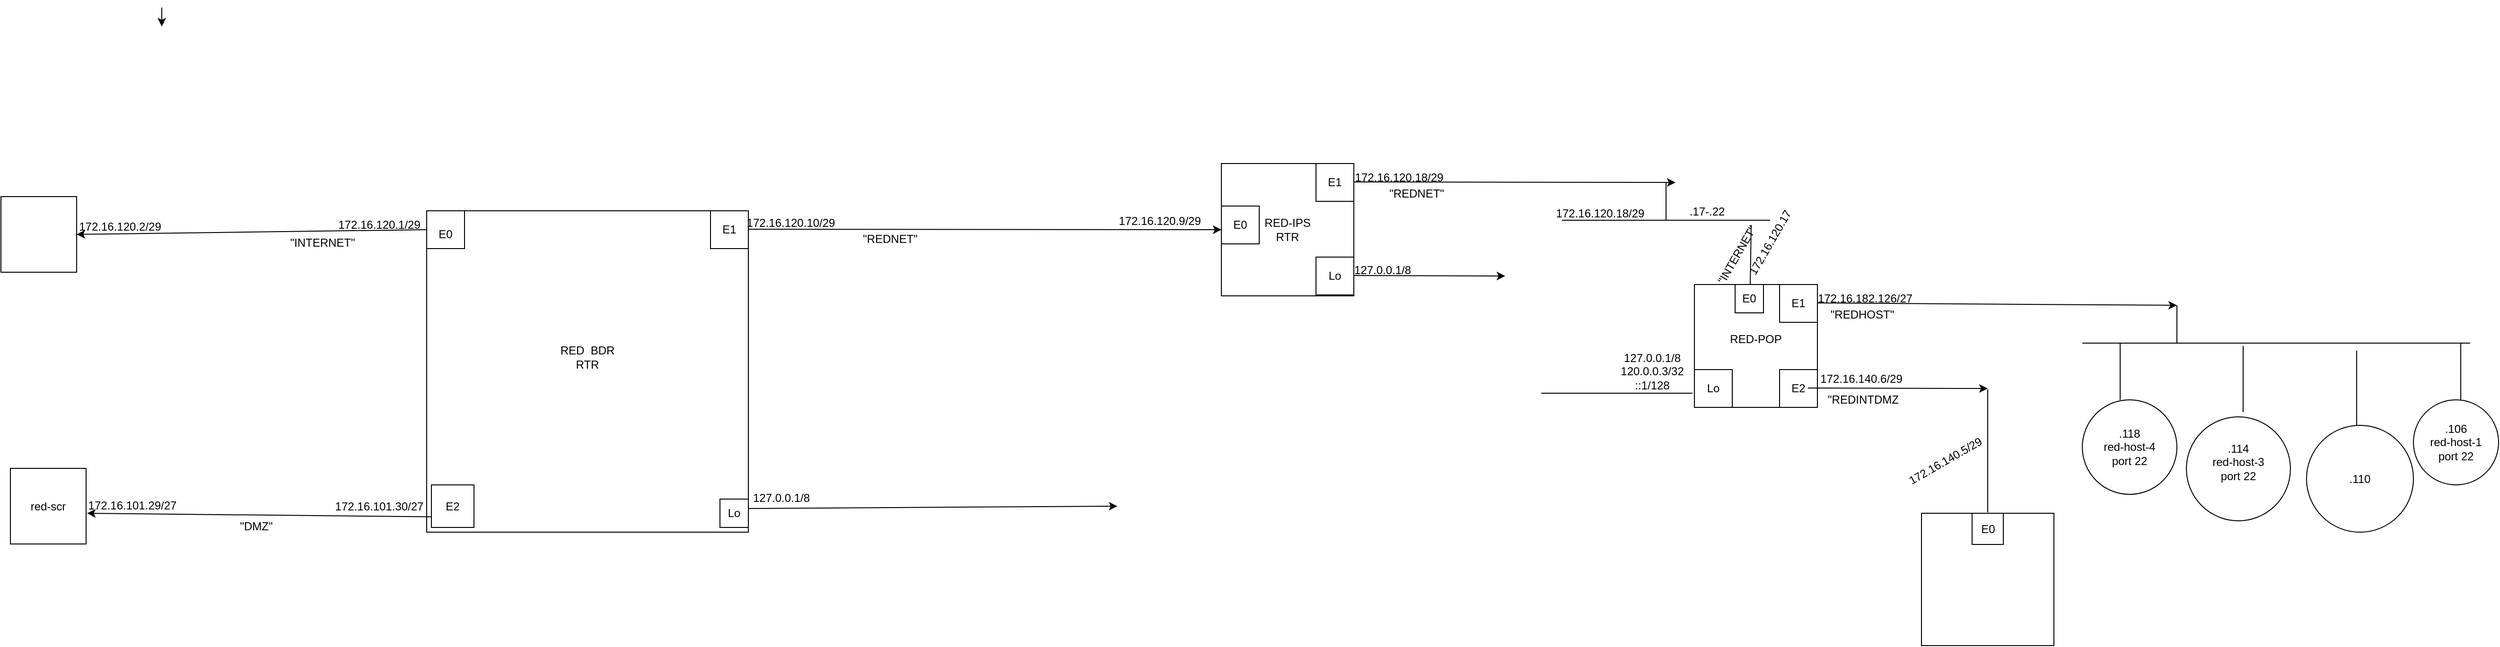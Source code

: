 <mxfile version="28.1.0">
  <diagram name="Page-1" id="KPAO7Qxrtv17MIFzy-_k">
    <mxGraphModel dx="2276" dy="763" grid="1" gridSize="10" guides="1" tooltips="1" connect="1" arrows="1" fold="1" page="1" pageScale="1" pageWidth="850" pageHeight="1100" background="none" math="0" shadow="0">
      <root>
        <mxCell id="0" />
        <mxCell id="1" parent="0" />
        <mxCell id="sWOYXhxfxUxqEofPekvH-3" style="edgeStyle=orthogonalEdgeStyle;rounded=0;orthogonalLoop=1;jettySize=auto;html=1;" parent="1" edge="1">
          <mxGeometry relative="1" as="geometry">
            <mxPoint x="80" y="165" as="sourcePoint" />
            <mxPoint x="80" y="185" as="targetPoint" />
          </mxGeometry>
        </mxCell>
        <mxCell id="sWOYXhxfxUxqEofPekvH-11" value="" style="whiteSpace=wrap;html=1;aspect=fixed;" parent="1" vertex="1">
          <mxGeometry x="360" y="380" width="340" height="340" as="geometry" />
        </mxCell>
        <mxCell id="sWOYXhxfxUxqEofPekvH-14" value="RED&amp;nbsp; BDR RTR" style="text;html=1;align=center;verticalAlign=middle;whiteSpace=wrap;rounded=0;" parent="1" vertex="1">
          <mxGeometry x="500" y="520" width="60" height="30" as="geometry" />
        </mxCell>
        <mxCell id="sWOYXhxfxUxqEofPekvH-15" value="" style="whiteSpace=wrap;html=1;aspect=fixed;" parent="1" vertex="1">
          <mxGeometry x="360" y="380" width="40" height="40" as="geometry" />
        </mxCell>
        <mxCell id="sWOYXhxfxUxqEofPekvH-16" value="E0" style="text;html=1;align=center;verticalAlign=middle;whiteSpace=wrap;rounded=0;" parent="1" vertex="1">
          <mxGeometry x="350" y="390" width="60" height="30" as="geometry" />
        </mxCell>
        <mxCell id="sWOYXhxfxUxqEofPekvH-19" value="E2" style="whiteSpace=wrap;html=1;aspect=fixed;" parent="1" vertex="1">
          <mxGeometry x="365" y="670" width="45" height="45" as="geometry" />
        </mxCell>
        <mxCell id="sWOYXhxfxUxqEofPekvH-20" value="Lo" style="whiteSpace=wrap;html=1;aspect=fixed;" parent="1" vertex="1">
          <mxGeometry x="670" y="685" width="30" height="30" as="geometry" />
        </mxCell>
        <mxCell id="sWOYXhxfxUxqEofPekvH-22" value="" style="endArrow=classic;html=1;rounded=0;entryX=1;entryY=0.5;entryDx=0;entryDy=0;" parent="1" target="sWOYXhxfxUxqEofPekvH-32" edge="1">
          <mxGeometry width="50" height="50" relative="1" as="geometry">
            <mxPoint x="360" y="400" as="sourcePoint" />
            <mxPoint x="200" y="400" as="targetPoint" />
          </mxGeometry>
        </mxCell>
        <mxCell id="sWOYXhxfxUxqEofPekvH-26" value="E1" style="rounded=0;whiteSpace=wrap;html=1;" parent="1" vertex="1">
          <mxGeometry x="660" y="380" width="40" height="40" as="geometry" />
        </mxCell>
        <mxCell id="sWOYXhxfxUxqEofPekvH-27" value="" style="endArrow=classic;html=1;rounded=0;exitX=0;exitY=0.75;exitDx=0;exitDy=0;entryX=1.013;entryY=0.594;entryDx=0;entryDy=0;entryPerimeter=0;" parent="1" source="sWOYXhxfxUxqEofPekvH-19" target="sWOYXhxfxUxqEofPekvH-33" edge="1">
          <mxGeometry width="50" height="50" relative="1" as="geometry">
            <mxPoint x="350" y="700" as="sourcePoint" />
            <mxPoint x="120" y="700" as="targetPoint" />
          </mxGeometry>
        </mxCell>
        <mxCell id="sWOYXhxfxUxqEofPekvH-28" value="" style="endArrow=classic;html=1;rounded=0;entryX=0;entryY=0.5;entryDx=0;entryDy=0;" parent="1" edge="1">
          <mxGeometry width="50" height="50" relative="1" as="geometry">
            <mxPoint x="700" y="695" as="sourcePoint" />
            <mxPoint x="1090" y="692.5" as="targetPoint" />
          </mxGeometry>
        </mxCell>
        <mxCell id="sWOYXhxfxUxqEofPekvH-29" value="" style="endArrow=classic;html=1;rounded=0;entryX=0;entryY=0.5;entryDx=0;entryDy=0;" parent="1" target="sWOYXhxfxUxqEofPekvH-30" edge="1">
          <mxGeometry width="50" height="50" relative="1" as="geometry">
            <mxPoint x="700" y="399.5" as="sourcePoint" />
            <mxPoint x="900" y="400" as="targetPoint" />
          </mxGeometry>
        </mxCell>
        <mxCell id="sWOYXhxfxUxqEofPekvH-30" value="RED-IPS&lt;div&gt;RTR&lt;/div&gt;" style="whiteSpace=wrap;html=1;aspect=fixed;" parent="1" vertex="1">
          <mxGeometry x="1200" y="330" width="140" height="140" as="geometry" />
        </mxCell>
        <mxCell id="sWOYXhxfxUxqEofPekvH-32" value="" style="whiteSpace=wrap;html=1;aspect=fixed;" parent="1" vertex="1">
          <mxGeometry x="-90" y="365" width="80" height="80" as="geometry" />
        </mxCell>
        <mxCell id="sWOYXhxfxUxqEofPekvH-33" value="red-scr" style="whiteSpace=wrap;html=1;aspect=fixed;" parent="1" vertex="1">
          <mxGeometry x="-80" y="652.5" width="80" height="80" as="geometry" />
        </mxCell>
        <mxCell id="sWOYXhxfxUxqEofPekvH-34" value="172.16.120.1/29" style="text;html=1;align=center;verticalAlign=middle;whiteSpace=wrap;rounded=0;" parent="1" vertex="1">
          <mxGeometry x="280" y="380" width="60" height="30" as="geometry" />
        </mxCell>
        <mxCell id="sWOYXhxfxUxqEofPekvH-35" value="&quot;INTERNET&quot;" style="text;html=1;align=center;verticalAlign=middle;whiteSpace=wrap;rounded=0;" parent="1" vertex="1">
          <mxGeometry x="220" y="399" width="60" height="30" as="geometry" />
        </mxCell>
        <mxCell id="sWOYXhxfxUxqEofPekvH-36" value="172.16.120.2/29" style="text;html=1;align=center;verticalAlign=middle;whiteSpace=wrap;rounded=0;" parent="1" vertex="1">
          <mxGeometry x="6" y="382" width="60" height="30" as="geometry" />
        </mxCell>
        <mxCell id="sWOYXhxfxUxqEofPekvH-37" value="172.16.120.10/29" style="text;html=1;align=center;verticalAlign=middle;whiteSpace=wrap;rounded=0;" parent="1" vertex="1">
          <mxGeometry x="715" y="378" width="60" height="30" as="geometry" />
        </mxCell>
        <mxCell id="sWOYXhxfxUxqEofPekvH-41" value="172.16.120.9/29" style="text;html=1;align=center;verticalAlign=middle;whiteSpace=wrap;rounded=0;" parent="1" vertex="1">
          <mxGeometry x="1105" y="376" width="60" height="30" as="geometry" />
        </mxCell>
        <mxCell id="sWOYXhxfxUxqEofPekvH-42" value="&quot;REDNET&quot;" style="text;html=1;align=center;verticalAlign=middle;whiteSpace=wrap;rounded=0;" parent="1" vertex="1">
          <mxGeometry x="820" y="395" width="60" height="30" as="geometry" />
        </mxCell>
        <mxCell id="sWOYXhxfxUxqEofPekvH-43" value="&quot;DMZ&quot;" style="text;html=1;align=center;verticalAlign=middle;whiteSpace=wrap;rounded=0;" parent="1" vertex="1">
          <mxGeometry x="150" y="699" width="60" height="30" as="geometry" />
        </mxCell>
        <mxCell id="sWOYXhxfxUxqEofPekvH-44" value="172.16.101.30/27" style="text;html=1;align=center;verticalAlign=middle;whiteSpace=wrap;rounded=0;" parent="1" vertex="1">
          <mxGeometry x="280" y="678" width="60" height="30" as="geometry" />
        </mxCell>
        <mxCell id="sWOYXhxfxUxqEofPekvH-45" value="172.16.101.29/27" style="text;html=1;align=center;verticalAlign=middle;whiteSpace=wrap;rounded=0;" parent="1" vertex="1">
          <mxGeometry x="19" y="677" width="60" height="30" as="geometry" />
        </mxCell>
        <mxCell id="sWOYXhxfxUxqEofPekvH-47" value="127.0.0.1/8" style="text;html=1;align=center;verticalAlign=middle;whiteSpace=wrap;rounded=0;" parent="1" vertex="1">
          <mxGeometry x="705" y="669" width="60" height="30" as="geometry" />
        </mxCell>
        <mxCell id="sWOYXhxfxUxqEofPekvH-49" value="E0" style="whiteSpace=wrap;html=1;aspect=fixed;" parent="1" vertex="1">
          <mxGeometry x="1200" y="375" width="40" height="40" as="geometry" />
        </mxCell>
        <mxCell id="sWOYXhxfxUxqEofPekvH-50" value="E1" style="whiteSpace=wrap;html=1;aspect=fixed;" parent="1" vertex="1">
          <mxGeometry x="1300" y="330" width="40" height="40" as="geometry" />
        </mxCell>
        <mxCell id="sWOYXhxfxUxqEofPekvH-52" value="Lo" style="whiteSpace=wrap;html=1;aspect=fixed;" parent="1" vertex="1">
          <mxGeometry x="1300" y="429" width="40" height="40" as="geometry" />
        </mxCell>
        <mxCell id="sWOYXhxfxUxqEofPekvH-53" value="" style="endArrow=classic;html=1;rounded=0;" parent="1" edge="1">
          <mxGeometry width="50" height="50" relative="1" as="geometry">
            <mxPoint x="1340" y="448.5" as="sourcePoint" />
            <mxPoint x="1500" y="449" as="targetPoint" />
          </mxGeometry>
        </mxCell>
        <mxCell id="sWOYXhxfxUxqEofPekvH-54" value="" style="endArrow=classic;html=1;rounded=0;" parent="1" edge="1">
          <mxGeometry width="50" height="50" relative="1" as="geometry">
            <mxPoint x="1340" y="349.5" as="sourcePoint" />
            <mxPoint x="1680" y="350" as="targetPoint" />
          </mxGeometry>
        </mxCell>
        <mxCell id="sWOYXhxfxUxqEofPekvH-55" value="172.16.120.18/29" style="text;html=1;align=center;verticalAlign=middle;whiteSpace=wrap;rounded=0;" parent="1" vertex="1">
          <mxGeometry x="1358" y="330" width="60" height="30" as="geometry" />
        </mxCell>
        <mxCell id="sWOYXhxfxUxqEofPekvH-56" value="127.0.0.1/8" style="text;html=1;align=center;verticalAlign=middle;resizable=0;points=[];autosize=1;strokeColor=none;fillColor=none;" parent="1" vertex="1">
          <mxGeometry x="1330" y="428" width="80" height="30" as="geometry" />
        </mxCell>
        <mxCell id="sWOYXhxfxUxqEofPekvH-57" value="&quot;REDNET&quot;" style="text;html=1;align=center;verticalAlign=middle;resizable=0;points=[];autosize=1;strokeColor=none;fillColor=none;" parent="1" vertex="1">
          <mxGeometry x="1366" y="347" width="80" height="30" as="geometry" />
        </mxCell>
        <mxCell id="sWOYXhxfxUxqEofPekvH-60" value="" style="endArrow=none;html=1;rounded=0;" parent="1" edge="1">
          <mxGeometry width="50" height="50" relative="1" as="geometry">
            <mxPoint x="1670" y="390" as="sourcePoint" />
            <mxPoint x="1670" y="350" as="targetPoint" />
          </mxGeometry>
        </mxCell>
        <mxCell id="sWOYXhxfxUxqEofPekvH-62" value="" style="endArrow=none;html=1;rounded=0;" parent="1" edge="1">
          <mxGeometry width="50" height="50" relative="1" as="geometry">
            <mxPoint x="1560" y="390" as="sourcePoint" />
            <mxPoint x="1780" y="390" as="targetPoint" />
          </mxGeometry>
        </mxCell>
        <mxCell id="sWOYXhxfxUxqEofPekvH-63" value=".17-.22" style="text;html=1;align=center;verticalAlign=middle;resizable=0;points=[];autosize=1;strokeColor=none;fillColor=none;" parent="1" vertex="1">
          <mxGeometry x="1683" y="366" width="60" height="30" as="geometry" />
        </mxCell>
        <mxCell id="sWOYXhxfxUxqEofPekvH-64" value="172.16.120.18/29" style="text;html=1;align=center;verticalAlign=middle;resizable=0;points=[];autosize=1;strokeColor=none;fillColor=none;" parent="1" vertex="1">
          <mxGeometry x="1540" y="368" width="120" height="30" as="geometry" />
        </mxCell>
        <mxCell id="sWOYXhxfxUxqEofPekvH-65" value="" style="endArrow=none;html=1;rounded=0;exitX=0.454;exitY=0;exitDx=0;exitDy=0;exitPerimeter=0;" parent="1" source="sWOYXhxfxUxqEofPekvH-67" edge="1">
          <mxGeometry width="50" height="50" relative="1" as="geometry">
            <mxPoint x="1760" y="425" as="sourcePoint" />
            <mxPoint x="1760" y="395" as="targetPoint" />
          </mxGeometry>
        </mxCell>
        <mxCell id="sWOYXhxfxUxqEofPekvH-67" value="RED-POP&lt;div&gt;&lt;br&gt;&lt;/div&gt;" style="whiteSpace=wrap;html=1;aspect=fixed;" parent="1" vertex="1">
          <mxGeometry x="1700" y="458" width="130" height="130" as="geometry" />
        </mxCell>
        <mxCell id="sWOYXhxfxUxqEofPekvH-68" value="E0" style="whiteSpace=wrap;html=1;aspect=fixed;" parent="1" vertex="1">
          <mxGeometry x="1743" y="458" width="30" height="30" as="geometry" />
        </mxCell>
        <mxCell id="sWOYXhxfxUxqEofPekvH-69" value="172.16.120.17" style="text;html=1;align=center;verticalAlign=middle;resizable=0;points=[];autosize=1;strokeColor=none;fillColor=none;rotation=-60;" parent="1" vertex="1">
          <mxGeometry x="1730" y="399" width="100" height="30" as="geometry" />
        </mxCell>
        <mxCell id="sWOYXhxfxUxqEofPekvH-70" value="E2" style="whiteSpace=wrap;html=1;aspect=fixed;" parent="1" vertex="1">
          <mxGeometry x="1790" y="548" width="40" height="40" as="geometry" />
        </mxCell>
        <mxCell id="sWOYXhxfxUxqEofPekvH-71" value="E1" style="whiteSpace=wrap;html=1;aspect=fixed;" parent="1" vertex="1">
          <mxGeometry x="1790" y="458" width="40" height="40" as="geometry" />
        </mxCell>
        <mxCell id="sWOYXhxfxUxqEofPekvH-72" value="" style="endArrow=classic;html=1;rounded=0;" parent="1" edge="1">
          <mxGeometry width="50" height="50" relative="1" as="geometry">
            <mxPoint x="1830" y="477.5" as="sourcePoint" />
            <mxPoint x="2210" y="480" as="targetPoint" />
          </mxGeometry>
        </mxCell>
        <mxCell id="sWOYXhxfxUxqEofPekvH-73" value="&quot;INTERNET&quot;" style="text;html=1;align=center;verticalAlign=middle;resizable=0;points=[];autosize=1;strokeColor=none;fillColor=none;rotation=-60;" parent="1" vertex="1">
          <mxGeometry x="1700" y="412" width="90" height="30" as="geometry" />
        </mxCell>
        <mxCell id="sWOYXhxfxUxqEofPekvH-76" value="" style="endArrow=classic;html=1;rounded=0;" parent="1" edge="1">
          <mxGeometry width="50" height="50" relative="1" as="geometry">
            <mxPoint x="1820" y="567.5" as="sourcePoint" />
            <mxPoint x="2010" y="568" as="targetPoint" />
          </mxGeometry>
        </mxCell>
        <mxCell id="sWOYXhxfxUxqEofPekvH-77" value="172.16.182.126/27" style="text;html=1;align=center;verticalAlign=middle;resizable=0;points=[];autosize=1;strokeColor=none;fillColor=none;" parent="1" vertex="1">
          <mxGeometry x="1820" y="458" width="120" height="30" as="geometry" />
        </mxCell>
        <mxCell id="sWOYXhxfxUxqEofPekvH-78" value="&quot;REDHOST&quot;" style="text;html=1;align=center;verticalAlign=middle;resizable=0;points=[];autosize=1;strokeColor=none;fillColor=none;" parent="1" vertex="1">
          <mxGeometry x="1832" y="475" width="90" height="30" as="geometry" />
        </mxCell>
        <mxCell id="sWOYXhxfxUxqEofPekvH-79" value="172.16.140.6/29" style="text;html=1;align=center;verticalAlign=middle;resizable=0;points=[];autosize=1;strokeColor=none;fillColor=none;" parent="1" vertex="1">
          <mxGeometry x="1821" y="543" width="110" height="30" as="geometry" />
        </mxCell>
        <mxCell id="sWOYXhxfxUxqEofPekvH-81" value="&quot;REDINTDMZ" style="text;html=1;align=center;verticalAlign=middle;resizable=0;points=[];autosize=1;strokeColor=none;fillColor=none;" parent="1" vertex="1">
          <mxGeometry x="1828" y="565" width="100" height="30" as="geometry" />
        </mxCell>
        <mxCell id="sWOYXhxfxUxqEofPekvH-82" value="Lo" style="whiteSpace=wrap;html=1;aspect=fixed;" parent="1" vertex="1">
          <mxGeometry x="1700" y="548" width="40" height="40" as="geometry" />
        </mxCell>
        <mxCell id="sWOYXhxfxUxqEofPekvH-83" value="" style="endArrow=none;html=1;rounded=0;" parent="1" edge="1">
          <mxGeometry width="50" height="50" relative="1" as="geometry">
            <mxPoint x="1538" y="573" as="sourcePoint" />
            <mxPoint x="1698" y="573" as="targetPoint" />
          </mxGeometry>
        </mxCell>
        <mxCell id="sWOYXhxfxUxqEofPekvH-86" value="127.0.0.1/8&lt;div&gt;120.0.0.3/32&lt;/div&gt;&lt;div&gt;::1/128&lt;/div&gt;" style="text;html=1;align=center;verticalAlign=middle;resizable=0;points=[];autosize=1;strokeColor=none;fillColor=none;" parent="1" vertex="1">
          <mxGeometry x="1610" y="520" width="90" height="60" as="geometry" />
        </mxCell>
        <mxCell id="sWOYXhxfxUxqEofPekvH-87" value="" style="endArrow=none;html=1;rounded=0;" parent="1" edge="1">
          <mxGeometry width="50" height="50" relative="1" as="geometry">
            <mxPoint x="2210" y="520" as="sourcePoint" />
            <mxPoint x="2210" y="480" as="targetPoint" />
          </mxGeometry>
        </mxCell>
        <mxCell id="sWOYXhxfxUxqEofPekvH-88" value="" style="endArrow=none;html=1;rounded=0;" parent="1" edge="1">
          <mxGeometry width="50" height="50" relative="1" as="geometry">
            <mxPoint x="2110" y="520" as="sourcePoint" />
            <mxPoint x="2520" y="520" as="targetPoint" />
          </mxGeometry>
        </mxCell>
        <mxCell id="sWOYXhxfxUxqEofPekvH-89" value="" style="endArrow=none;html=1;rounded=0;" parent="1" edge="1">
          <mxGeometry width="50" height="50" relative="1" as="geometry">
            <mxPoint x="2510" y="580" as="sourcePoint" />
            <mxPoint x="2510" y="520" as="targetPoint" />
          </mxGeometry>
        </mxCell>
        <mxCell id="sWOYXhxfxUxqEofPekvH-90" value=".106&lt;div&gt;red-host-1&lt;/div&gt;&lt;div&gt;port 22&lt;/div&gt;" style="ellipse;whiteSpace=wrap;html=1;aspect=fixed;" parent="1" vertex="1">
          <mxGeometry x="2460" y="580" width="90" height="90" as="geometry" />
        </mxCell>
        <mxCell id="sWOYXhxfxUxqEofPekvH-91" value="" style="endArrow=none;html=1;rounded=0;" parent="1" edge="1">
          <mxGeometry width="50" height="50" relative="1" as="geometry">
            <mxPoint x="2400" y="608" as="sourcePoint" />
            <mxPoint x="2400" y="528" as="targetPoint" />
          </mxGeometry>
        </mxCell>
        <mxCell id="sWOYXhxfxUxqEofPekvH-92" value=".110" style="ellipse;whiteSpace=wrap;html=1;aspect=fixed;" parent="1" vertex="1">
          <mxGeometry x="2347" y="607" width="113" height="113" as="geometry" />
        </mxCell>
        <mxCell id="sWOYXhxfxUxqEofPekvH-93" value="" style="endArrow=none;html=1;rounded=0;" parent="1" edge="1">
          <mxGeometry width="50" height="50" relative="1" as="geometry">
            <mxPoint x="2280" y="593" as="sourcePoint" />
            <mxPoint x="2280" y="523" as="targetPoint" />
          </mxGeometry>
        </mxCell>
        <mxCell id="sWOYXhxfxUxqEofPekvH-94" value=".114&lt;div&gt;red-host-3&lt;/div&gt;&lt;div&gt;port 22&lt;/div&gt;&lt;div&gt;&lt;br&gt;&lt;/div&gt;" style="ellipse;whiteSpace=wrap;html=1;aspect=fixed;" parent="1" vertex="1">
          <mxGeometry x="2220" y="598" width="110" height="110" as="geometry" />
        </mxCell>
        <mxCell id="sWOYXhxfxUxqEofPekvH-95" value=".118&lt;div&gt;red-host-4&lt;/div&gt;&lt;div&gt;port 22&lt;/div&gt;" style="ellipse;whiteSpace=wrap;html=1;aspect=fixed;" parent="1" vertex="1">
          <mxGeometry x="2110" y="580" width="100" height="100" as="geometry" />
        </mxCell>
        <mxCell id="sWOYXhxfxUxqEofPekvH-97" value="" style="endArrow=none;html=1;rounded=0;" parent="1" edge="1">
          <mxGeometry width="50" height="50" relative="1" as="geometry">
            <mxPoint x="2150" y="580" as="sourcePoint" />
            <mxPoint x="2150" y="520" as="targetPoint" />
          </mxGeometry>
        </mxCell>
        <mxCell id="In35oH9pr9J_KL5dSFsw-1" value="" style="endArrow=none;html=1;rounded=0;" edge="1" parent="1">
          <mxGeometry width="50" height="50" relative="1" as="geometry">
            <mxPoint x="2010" y="699" as="sourcePoint" />
            <mxPoint x="2010" y="569" as="targetPoint" />
          </mxGeometry>
        </mxCell>
        <mxCell id="In35oH9pr9J_KL5dSFsw-2" value="" style="whiteSpace=wrap;html=1;aspect=fixed;" vertex="1" parent="1">
          <mxGeometry x="1940" y="700" width="140" height="140" as="geometry" />
        </mxCell>
        <mxCell id="In35oH9pr9J_KL5dSFsw-3" value="E0" style="whiteSpace=wrap;html=1;aspect=fixed;" vertex="1" parent="1">
          <mxGeometry x="1993.5" y="700" width="33" height="33" as="geometry" />
        </mxCell>
        <mxCell id="In35oH9pr9J_KL5dSFsw-4" value="172.16.140.5/29" style="text;html=1;align=center;verticalAlign=middle;resizable=0;points=[];autosize=1;strokeColor=none;fillColor=none;rotation=-30;" vertex="1" parent="1">
          <mxGeometry x="1910" y="630" width="110" height="30" as="geometry" />
        </mxCell>
      </root>
    </mxGraphModel>
  </diagram>
</mxfile>

